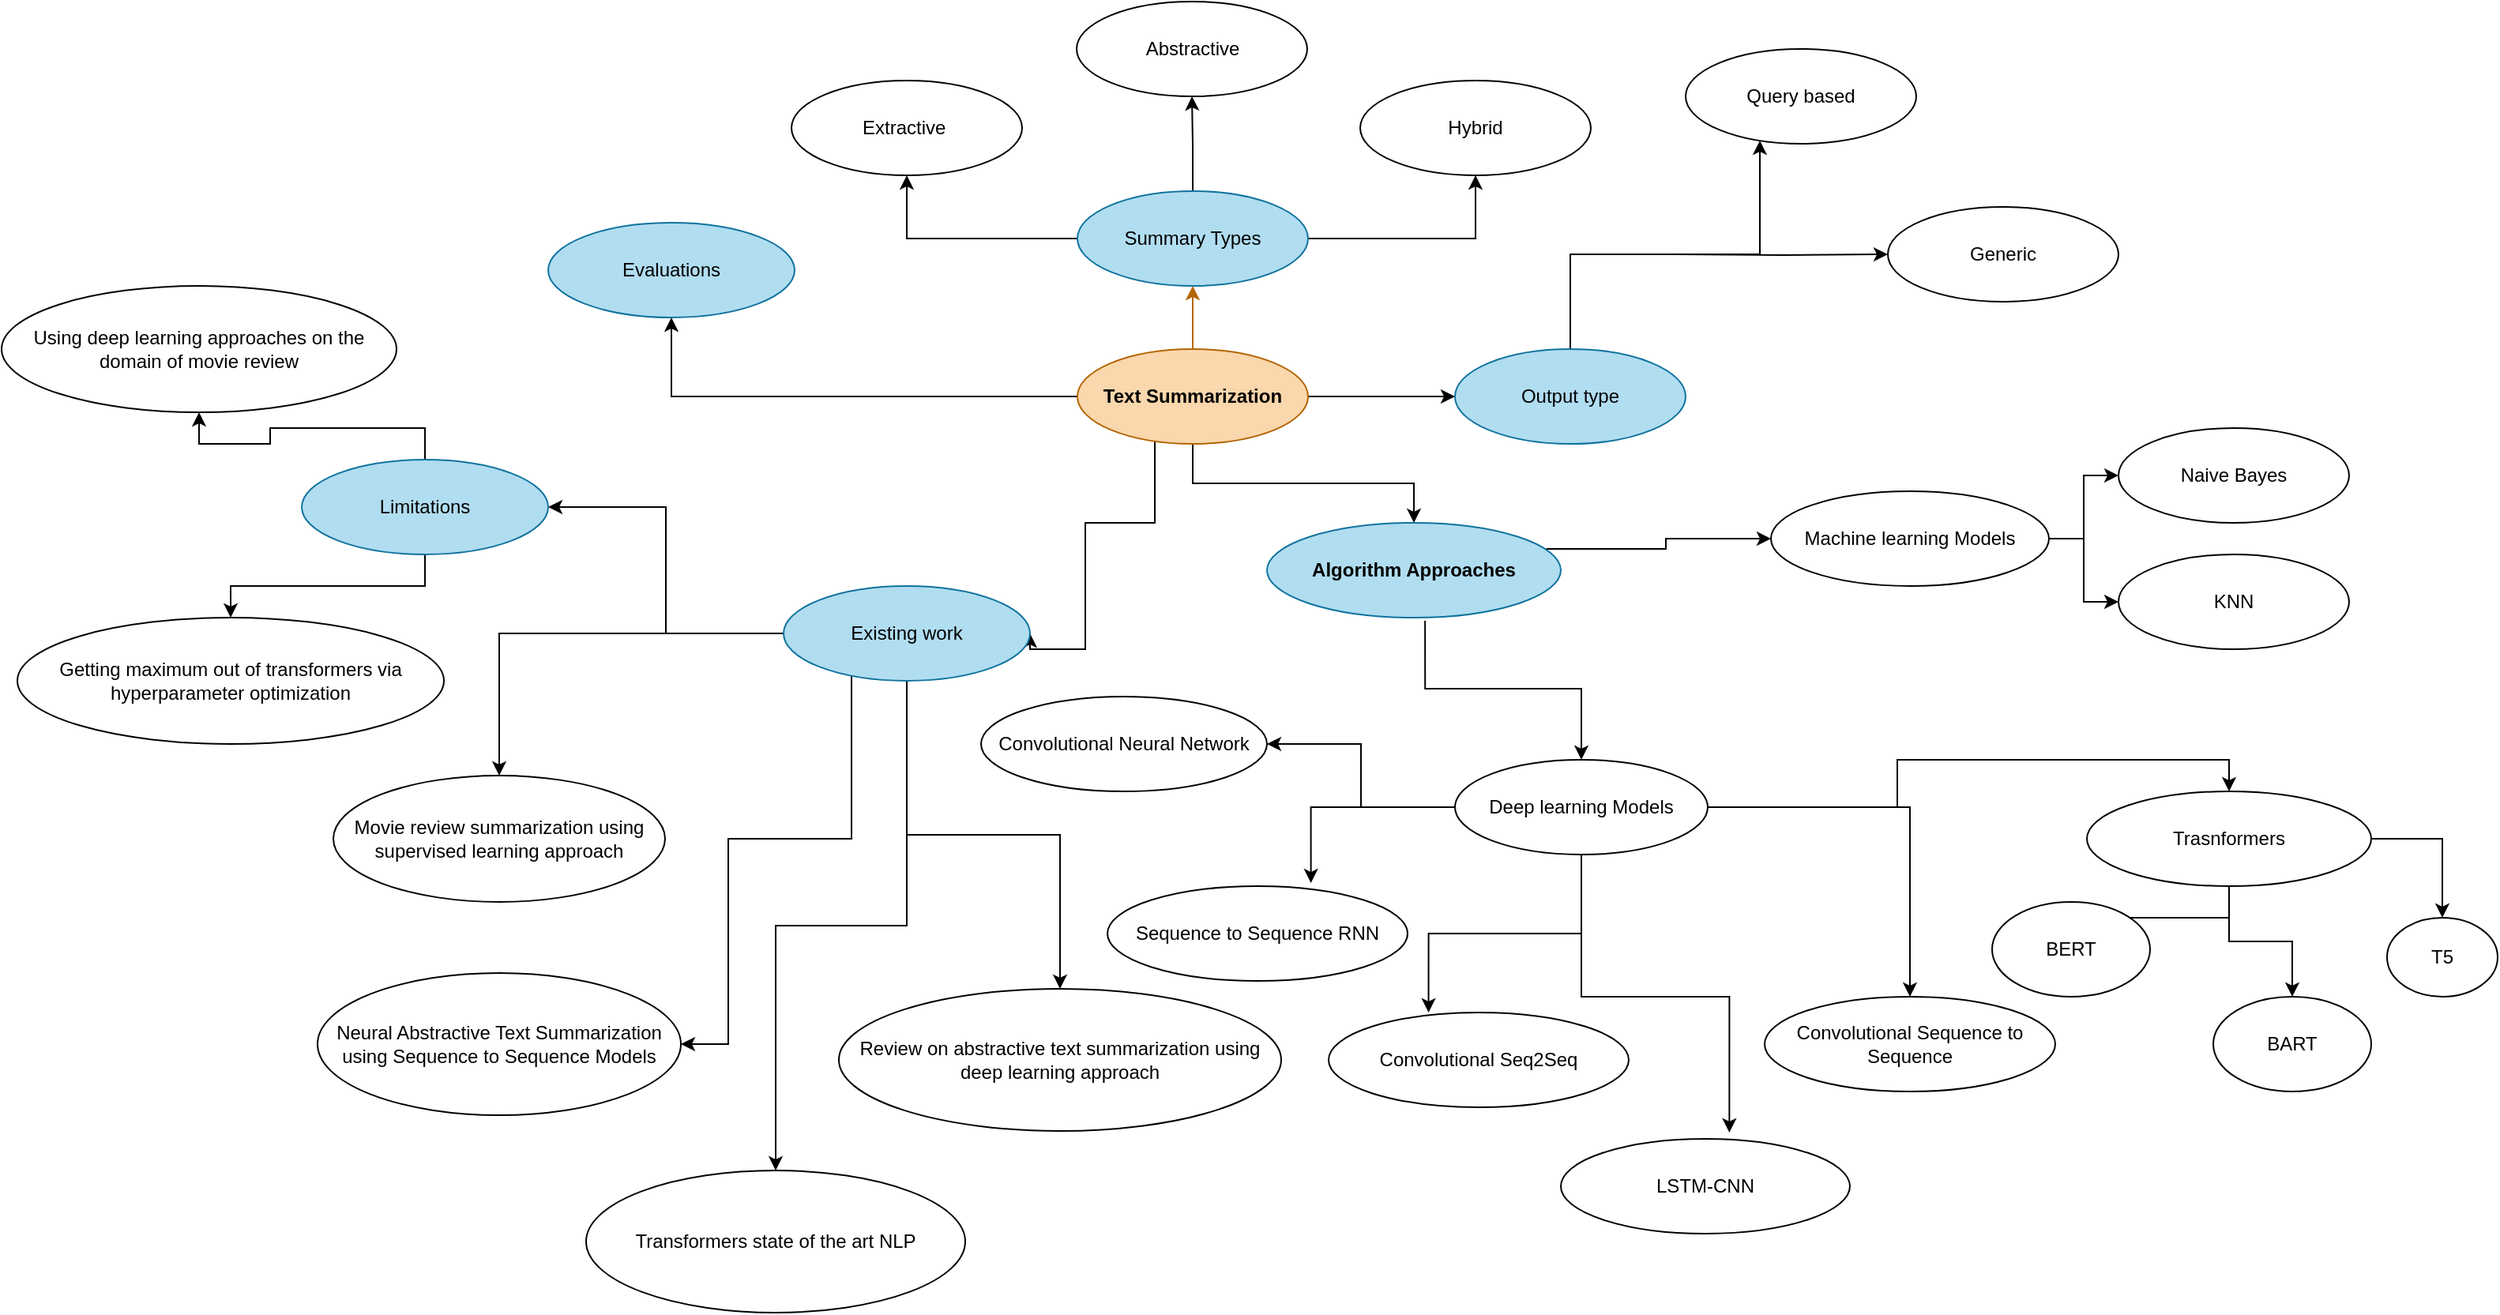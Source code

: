 <mxfile version="20.3.7" type="device"><diagram id="swd04qh2OpnMAah_w6Xu" name="Page-1"><mxGraphModel dx="2500" dy="925" grid="1" gridSize="10" guides="1" tooltips="1" connect="1" arrows="1" fold="1" page="1" pageScale="1" pageWidth="827" pageHeight="1169" math="0" shadow="0"><root><mxCell id="0"/><mxCell id="1" parent="0"/><mxCell id="gtxOZGnumZT67ydmNxfy-9" style="edgeStyle=orthogonalEdgeStyle;rounded=0;orthogonalLoop=1;jettySize=auto;html=1;entryX=0.5;entryY=1;entryDx=0;entryDy=0;fillColor=#fad7ac;strokeColor=#b46504;" parent="1" source="gtxOZGnumZT67ydmNxfy-1" target="gtxOZGnumZT67ydmNxfy-2" edge="1"><mxGeometry relative="1" as="geometry"/></mxCell><mxCell id="gtxOZGnumZT67ydmNxfy-16" style="edgeStyle=orthogonalEdgeStyle;rounded=0;orthogonalLoop=1;jettySize=auto;html=1;entryX=0;entryY=0.5;entryDx=0;entryDy=0;" parent="1" source="gtxOZGnumZT67ydmNxfy-1" target="gtxOZGnumZT67ydmNxfy-10" edge="1"><mxGeometry relative="1" as="geometry"/></mxCell><mxCell id="gtxOZGnumZT67ydmNxfy-19" style="edgeStyle=orthogonalEdgeStyle;rounded=0;orthogonalLoop=1;jettySize=auto;html=1;entryX=0.5;entryY=0;entryDx=0;entryDy=0;" parent="1" source="gtxOZGnumZT67ydmNxfy-1" target="gtxOZGnumZT67ydmNxfy-18" edge="1"><mxGeometry relative="1" as="geometry"/></mxCell><mxCell id="g3t33LtiNob0cnTidL6q-26" style="edgeStyle=orthogonalEdgeStyle;rounded=0;orthogonalLoop=1;jettySize=auto;html=1;entryX=1;entryY=0.5;entryDx=0;entryDy=0;" edge="1" parent="1" source="gtxOZGnumZT67ydmNxfy-1" target="g3t33LtiNob0cnTidL6q-25"><mxGeometry relative="1" as="geometry"><Array as="points"><mxPoint x="390" y="390"/><mxPoint x="346" y="390"/><mxPoint x="346" y="470"/></Array></mxGeometry></mxCell><mxCell id="g3t33LtiNob0cnTidL6q-39" style="edgeStyle=orthogonalEdgeStyle;rounded=0;orthogonalLoop=1;jettySize=auto;html=1;" edge="1" parent="1" source="gtxOZGnumZT67ydmNxfy-1" target="g3t33LtiNob0cnTidL6q-38"><mxGeometry relative="1" as="geometry"/></mxCell><mxCell id="gtxOZGnumZT67ydmNxfy-1" value="&lt;b&gt;Text Summarization&lt;/b&gt;" style="ellipse;whiteSpace=wrap;html=1;fillColor=#fad7ac;strokeColor=#b46504;" parent="1" vertex="1"><mxGeometry x="341" y="280" width="146" height="60" as="geometry"/></mxCell><mxCell id="gtxOZGnumZT67ydmNxfy-6" style="edgeStyle=orthogonalEdgeStyle;rounded=0;orthogonalLoop=1;jettySize=auto;html=1;entryX=0.5;entryY=1;entryDx=0;entryDy=0;" parent="1" source="gtxOZGnumZT67ydmNxfy-2" target="gtxOZGnumZT67ydmNxfy-3" edge="1"><mxGeometry relative="1" as="geometry"/></mxCell><mxCell id="gtxOZGnumZT67ydmNxfy-7" style="edgeStyle=orthogonalEdgeStyle;rounded=0;orthogonalLoop=1;jettySize=auto;html=1;entryX=0.5;entryY=1;entryDx=0;entryDy=0;" parent="1" source="gtxOZGnumZT67ydmNxfy-2" target="gtxOZGnumZT67ydmNxfy-5" edge="1"><mxGeometry relative="1" as="geometry"/></mxCell><mxCell id="gtxOZGnumZT67ydmNxfy-8" style="edgeStyle=orthogonalEdgeStyle;rounded=0;orthogonalLoop=1;jettySize=auto;html=1;entryX=0.5;entryY=1;entryDx=0;entryDy=0;" parent="1" source="gtxOZGnumZT67ydmNxfy-2" target="gtxOZGnumZT67ydmNxfy-4" edge="1"><mxGeometry relative="1" as="geometry"/></mxCell><mxCell id="gtxOZGnumZT67ydmNxfy-2" value="Summary Types" style="ellipse;whiteSpace=wrap;html=1;fillColor=#b1ddf0;strokeColor=#10739e;" parent="1" vertex="1"><mxGeometry x="341" y="180" width="146" height="60" as="geometry"/></mxCell><mxCell id="gtxOZGnumZT67ydmNxfy-3" value="Extractive&amp;nbsp;" style="ellipse;whiteSpace=wrap;html=1;" parent="1" vertex="1"><mxGeometry x="160" y="110" width="146" height="60" as="geometry"/></mxCell><mxCell id="gtxOZGnumZT67ydmNxfy-4" value="Abstractive" style="ellipse;whiteSpace=wrap;html=1;" parent="1" vertex="1"><mxGeometry x="340.5" y="60" width="146" height="60" as="geometry"/></mxCell><mxCell id="gtxOZGnumZT67ydmNxfy-5" value="Hybrid" style="ellipse;whiteSpace=wrap;html=1;" parent="1" vertex="1"><mxGeometry x="520" y="110" width="146" height="60" as="geometry"/></mxCell><mxCell id="gtxOZGnumZT67ydmNxfy-13" style="edgeStyle=orthogonalEdgeStyle;rounded=0;orthogonalLoop=1;jettySize=auto;html=1;" parent="1" source="gtxOZGnumZT67ydmNxfy-10" target="gtxOZGnumZT67ydmNxfy-12" edge="1"><mxGeometry relative="1" as="geometry"><Array as="points"><mxPoint x="653" y="220"/><mxPoint x="773" y="220"/></Array></mxGeometry></mxCell><mxCell id="g3t33LtiNob0cnTidL6q-6" style="edgeStyle=orthogonalEdgeStyle;rounded=0;orthogonalLoop=1;jettySize=auto;html=1;entryX=0;entryY=0.5;entryDx=0;entryDy=0;" edge="1" parent="1" target="gtxOZGnumZT67ydmNxfy-11"><mxGeometry relative="1" as="geometry"><mxPoint x="720" y="220" as="sourcePoint"/></mxGeometry></mxCell><mxCell id="gtxOZGnumZT67ydmNxfy-10" value="Output type" style="ellipse;whiteSpace=wrap;html=1;fillColor=#b1ddf0;strokeColor=#10739e;" parent="1" vertex="1"><mxGeometry x="580" y="280" width="146" height="60" as="geometry"/></mxCell><mxCell id="gtxOZGnumZT67ydmNxfy-11" value="Generic" style="ellipse;whiteSpace=wrap;html=1;" parent="1" vertex="1"><mxGeometry x="854" y="190" width="146" height="60" as="geometry"/></mxCell><mxCell id="gtxOZGnumZT67ydmNxfy-12" value="Query based" style="ellipse;whiteSpace=wrap;html=1;" parent="1" vertex="1"><mxGeometry x="726" y="90" width="146" height="60" as="geometry"/></mxCell><mxCell id="gtxOZGnumZT67ydmNxfy-23" style="edgeStyle=orthogonalEdgeStyle;rounded=0;orthogonalLoop=1;jettySize=auto;html=1;exitX=0.538;exitY=1.033;exitDx=0;exitDy=0;exitPerimeter=0;" parent="1" source="gtxOZGnumZT67ydmNxfy-18" target="gtxOZGnumZT67ydmNxfy-21" edge="1"><mxGeometry relative="1" as="geometry"><mxPoint x="600" y="460" as="sourcePoint"/></mxGeometry></mxCell><mxCell id="gtxOZGnumZT67ydmNxfy-24" style="edgeStyle=orthogonalEdgeStyle;rounded=0;orthogonalLoop=1;jettySize=auto;html=1;exitX=0.95;exitY=0.275;exitDx=0;exitDy=0;entryX=0;entryY=0.5;entryDx=0;entryDy=0;exitPerimeter=0;" parent="1" source="gtxOZGnumZT67ydmNxfy-18" target="gtxOZGnumZT67ydmNxfy-20" edge="1"><mxGeometry relative="1" as="geometry"/></mxCell><mxCell id="gtxOZGnumZT67ydmNxfy-18" value="&lt;b&gt;Algorithm Approaches&lt;/b&gt;" style="ellipse;whiteSpace=wrap;html=1;fillColor=#b1ddf0;strokeColor=#10739e;" parent="1" vertex="1"><mxGeometry x="461" y="390" width="186" height="60" as="geometry"/></mxCell><mxCell id="g3t33LtiNob0cnTidL6q-2" style="edgeStyle=orthogonalEdgeStyle;rounded=0;orthogonalLoop=1;jettySize=auto;html=1;entryX=0;entryY=0.5;entryDx=0;entryDy=0;" edge="1" parent="1" source="gtxOZGnumZT67ydmNxfy-20" target="g3t33LtiNob0cnTidL6q-1"><mxGeometry relative="1" as="geometry"/></mxCell><mxCell id="g3t33LtiNob0cnTidL6q-4" style="edgeStyle=orthogonalEdgeStyle;rounded=0;orthogonalLoop=1;jettySize=auto;html=1;" edge="1" parent="1" source="gtxOZGnumZT67ydmNxfy-20" target="g3t33LtiNob0cnTidL6q-3"><mxGeometry relative="1" as="geometry"/></mxCell><mxCell id="gtxOZGnumZT67ydmNxfy-20" value="Machine learning Models" style="ellipse;whiteSpace=wrap;html=1;" parent="1" vertex="1"><mxGeometry x="780" y="370" width="176" height="60" as="geometry"/></mxCell><mxCell id="g3t33LtiNob0cnTidL6q-14" style="edgeStyle=orthogonalEdgeStyle;rounded=0;orthogonalLoop=1;jettySize=auto;html=1;entryX=1;entryY=0.5;entryDx=0;entryDy=0;" edge="1" parent="1" source="gtxOZGnumZT67ydmNxfy-21" target="g3t33LtiNob0cnTidL6q-7"><mxGeometry relative="1" as="geometry"/></mxCell><mxCell id="g3t33LtiNob0cnTidL6q-15" style="edgeStyle=orthogonalEdgeStyle;rounded=0;orthogonalLoop=1;jettySize=auto;html=1;entryX=0.678;entryY=-0.033;entryDx=0;entryDy=0;entryPerimeter=0;" edge="1" parent="1" source="gtxOZGnumZT67ydmNxfy-21" target="g3t33LtiNob0cnTidL6q-8"><mxGeometry relative="1" as="geometry"/></mxCell><mxCell id="g3t33LtiNob0cnTidL6q-16" style="edgeStyle=orthogonalEdgeStyle;rounded=0;orthogonalLoop=1;jettySize=auto;html=1;entryX=0.333;entryY=0;entryDx=0;entryDy=0;entryPerimeter=0;" edge="1" parent="1" source="gtxOZGnumZT67ydmNxfy-21" target="g3t33LtiNob0cnTidL6q-9"><mxGeometry relative="1" as="geometry"/></mxCell><mxCell id="g3t33LtiNob0cnTidL6q-17" style="edgeStyle=orthogonalEdgeStyle;rounded=0;orthogonalLoop=1;jettySize=auto;html=1;entryX=0.583;entryY=-0.067;entryDx=0;entryDy=0;entryPerimeter=0;" edge="1" parent="1" source="gtxOZGnumZT67ydmNxfy-21" target="g3t33LtiNob0cnTidL6q-10"><mxGeometry relative="1" as="geometry"/></mxCell><mxCell id="g3t33LtiNob0cnTidL6q-18" style="edgeStyle=orthogonalEdgeStyle;rounded=0;orthogonalLoop=1;jettySize=auto;html=1;entryX=0.5;entryY=0;entryDx=0;entryDy=0;" edge="1" parent="1" source="gtxOZGnumZT67ydmNxfy-21" target="g3t33LtiNob0cnTidL6q-11"><mxGeometry relative="1" as="geometry"/></mxCell><mxCell id="g3t33LtiNob0cnTidL6q-19" style="edgeStyle=orthogonalEdgeStyle;rounded=0;orthogonalLoop=1;jettySize=auto;html=1;entryX=0.5;entryY=0;entryDx=0;entryDy=0;" edge="1" parent="1" source="gtxOZGnumZT67ydmNxfy-21" target="g3t33LtiNob0cnTidL6q-12"><mxGeometry relative="1" as="geometry"/></mxCell><mxCell id="gtxOZGnumZT67ydmNxfy-21" value="Deep learning Models" style="ellipse;whiteSpace=wrap;html=1;" parent="1" vertex="1"><mxGeometry x="580" y="540" width="160" height="60" as="geometry"/></mxCell><mxCell id="g3t33LtiNob0cnTidL6q-1" value="Naive Bayes" style="ellipse;whiteSpace=wrap;html=1;" vertex="1" parent="1"><mxGeometry x="1000" y="330" width="146" height="60" as="geometry"/></mxCell><mxCell id="g3t33LtiNob0cnTidL6q-3" value="KNN" style="ellipse;whiteSpace=wrap;html=1;" vertex="1" parent="1"><mxGeometry x="1000" y="410" width="146" height="60" as="geometry"/></mxCell><mxCell id="g3t33LtiNob0cnTidL6q-7" value="Convolutional Neural Network" style="ellipse;whiteSpace=wrap;html=1;" vertex="1" parent="1"><mxGeometry x="280" y="500" width="181" height="60" as="geometry"/></mxCell><mxCell id="g3t33LtiNob0cnTidL6q-8" value="Sequence to Sequence RNN" style="ellipse;whiteSpace=wrap;html=1;" vertex="1" parent="1"><mxGeometry x="360" y="620" width="190" height="60" as="geometry"/></mxCell><mxCell id="g3t33LtiNob0cnTidL6q-9" value="Convolutional Seq2Seq" style="ellipse;whiteSpace=wrap;html=1;" vertex="1" parent="1"><mxGeometry x="500" y="700" width="190" height="60" as="geometry"/></mxCell><mxCell id="g3t33LtiNob0cnTidL6q-10" value="LSTM-CNN" style="ellipse;whiteSpace=wrap;html=1;" vertex="1" parent="1"><mxGeometry x="647" y="780" width="183" height="60" as="geometry"/></mxCell><mxCell id="g3t33LtiNob0cnTidL6q-11" value="Convolutional Sequence to Sequence" style="ellipse;whiteSpace=wrap;html=1;" vertex="1" parent="1"><mxGeometry x="776" y="690" width="184" height="60" as="geometry"/></mxCell><mxCell id="g3t33LtiNob0cnTidL6q-20" style="edgeStyle=orthogonalEdgeStyle;rounded=0;orthogonalLoop=1;jettySize=auto;html=1;" edge="1" parent="1" source="g3t33LtiNob0cnTidL6q-12" target="g3t33LtiNob0cnTidL6q-13"><mxGeometry relative="1" as="geometry"/></mxCell><mxCell id="g3t33LtiNob0cnTidL6q-23" style="edgeStyle=orthogonalEdgeStyle;rounded=0;orthogonalLoop=1;jettySize=auto;html=1;entryX=0.5;entryY=0;entryDx=0;entryDy=0;" edge="1" parent="1" source="g3t33LtiNob0cnTidL6q-12" target="g3t33LtiNob0cnTidL6q-21"><mxGeometry relative="1" as="geometry"/></mxCell><mxCell id="g3t33LtiNob0cnTidL6q-24" style="edgeStyle=orthogonalEdgeStyle;rounded=0;orthogonalLoop=1;jettySize=auto;html=1;entryX=0.5;entryY=0;entryDx=0;entryDy=0;" edge="1" parent="1" source="g3t33LtiNob0cnTidL6q-12" target="g3t33LtiNob0cnTidL6q-22"><mxGeometry relative="1" as="geometry"/></mxCell><mxCell id="g3t33LtiNob0cnTidL6q-12" value="Trasnformers" style="ellipse;whiteSpace=wrap;html=1;" vertex="1" parent="1"><mxGeometry x="980" y="560" width="180" height="60" as="geometry"/></mxCell><mxCell id="g3t33LtiNob0cnTidL6q-13" value="BERT" style="ellipse;whiteSpace=wrap;html=1;" vertex="1" parent="1"><mxGeometry x="920" y="630" width="100" height="60" as="geometry"/></mxCell><mxCell id="g3t33LtiNob0cnTidL6q-21" value="BART" style="ellipse;whiteSpace=wrap;html=1;" vertex="1" parent="1"><mxGeometry x="1060" y="690" width="100" height="60" as="geometry"/></mxCell><mxCell id="g3t33LtiNob0cnTidL6q-22" value="T5" style="ellipse;whiteSpace=wrap;html=1;" vertex="1" parent="1"><mxGeometry x="1170" y="640" width="70" height="50" as="geometry"/></mxCell><mxCell id="g3t33LtiNob0cnTidL6q-28" style="edgeStyle=orthogonalEdgeStyle;rounded=0;orthogonalLoop=1;jettySize=auto;html=1;entryX=0.5;entryY=0;entryDx=0;entryDy=0;" edge="1" parent="1" source="g3t33LtiNob0cnTidL6q-25" target="g3t33LtiNob0cnTidL6q-27"><mxGeometry relative="1" as="geometry"/></mxCell><mxCell id="g3t33LtiNob0cnTidL6q-30" style="edgeStyle=orthogonalEdgeStyle;rounded=0;orthogonalLoop=1;jettySize=auto;html=1;" edge="1" parent="1" source="g3t33LtiNob0cnTidL6q-25" target="g3t33LtiNob0cnTidL6q-29"><mxGeometry relative="1" as="geometry"><Array as="points"><mxPoint x="198" y="590"/><mxPoint x="120" y="590"/></Array></mxGeometry></mxCell><mxCell id="g3t33LtiNob0cnTidL6q-32" style="edgeStyle=orthogonalEdgeStyle;rounded=0;orthogonalLoop=1;jettySize=auto;html=1;entryX=0.5;entryY=0;entryDx=0;entryDy=0;" edge="1" parent="1" source="g3t33LtiNob0cnTidL6q-25" target="g3t33LtiNob0cnTidL6q-31"><mxGeometry relative="1" as="geometry"/></mxCell><mxCell id="g3t33LtiNob0cnTidL6q-35" style="edgeStyle=orthogonalEdgeStyle;rounded=0;orthogonalLoop=1;jettySize=auto;html=1;" edge="1" parent="1" source="g3t33LtiNob0cnTidL6q-25" target="g3t33LtiNob0cnTidL6q-33"><mxGeometry relative="1" as="geometry"/></mxCell><mxCell id="g3t33LtiNob0cnTidL6q-42" style="edgeStyle=orthogonalEdgeStyle;rounded=0;orthogonalLoop=1;jettySize=auto;html=1;entryX=1;entryY=0.5;entryDx=0;entryDy=0;" edge="1" parent="1" source="g3t33LtiNob0cnTidL6q-25" target="g3t33LtiNob0cnTidL6q-36"><mxGeometry relative="1" as="geometry"/></mxCell><mxCell id="g3t33LtiNob0cnTidL6q-25" value="&lt;span style=&quot;font-weight: normal;&quot;&gt;Existing work&lt;/span&gt;" style="ellipse;whiteSpace=wrap;html=1;fillColor=#b1ddf0;strokeColor=#10739e;fontStyle=1" vertex="1" parent="1"><mxGeometry x="155" y="430" width="156" height="60" as="geometry"/></mxCell><mxCell id="g3t33LtiNob0cnTidL6q-27" value="Movie review summarization using supervised learning approach" style="ellipse;whiteSpace=wrap;html=1;" vertex="1" parent="1"><mxGeometry x="-130" y="550" width="210" height="80" as="geometry"/></mxCell><mxCell id="g3t33LtiNob0cnTidL6q-29" value="Neural Abstractive Text Summarization using Sequence to Sequence Models" style="ellipse;whiteSpace=wrap;html=1;" vertex="1" parent="1"><mxGeometry x="-140" y="675" width="230" height="90" as="geometry"/></mxCell><mxCell id="g3t33LtiNob0cnTidL6q-31" value="&lt;span style=&quot;font-weight: normal;&quot;&gt;Review on abstractive text summarization using deep learning approach&lt;/span&gt;" style="ellipse;whiteSpace=wrap;html=1;fontStyle=1" vertex="1" parent="1"><mxGeometry x="190" y="685" width="280" height="90" as="geometry"/></mxCell><mxCell id="g3t33LtiNob0cnTidL6q-33" value="Transformers state of the art NLP" style="ellipse;whiteSpace=wrap;html=1;" vertex="1" parent="1"><mxGeometry x="30" y="800" width="240" height="90" as="geometry"/></mxCell><mxCell id="g3t33LtiNob0cnTidL6q-44" style="edgeStyle=orthogonalEdgeStyle;rounded=0;orthogonalLoop=1;jettySize=auto;html=1;entryX=0.5;entryY=1;entryDx=0;entryDy=0;" edge="1" parent="1" source="g3t33LtiNob0cnTidL6q-36" target="g3t33LtiNob0cnTidL6q-43"><mxGeometry relative="1" as="geometry"/></mxCell><mxCell id="g3t33LtiNob0cnTidL6q-46" style="edgeStyle=orthogonalEdgeStyle;rounded=0;orthogonalLoop=1;jettySize=auto;html=1;entryX=0.5;entryY=0;entryDx=0;entryDy=0;" edge="1" parent="1" source="g3t33LtiNob0cnTidL6q-36" target="g3t33LtiNob0cnTidL6q-45"><mxGeometry relative="1" as="geometry"><mxPoint x="-220" y="420" as="targetPoint"/></mxGeometry></mxCell><mxCell id="g3t33LtiNob0cnTidL6q-36" value="Limitations" style="ellipse;whiteSpace=wrap;html=1;fillColor=#b1ddf0;strokeColor=#10739e;" vertex="1" parent="1"><mxGeometry x="-150" y="350" width="156" height="60" as="geometry"/></mxCell><mxCell id="g3t33LtiNob0cnTidL6q-38" value="Evaluations" style="ellipse;whiteSpace=wrap;html=1;fillColor=#b1ddf0;strokeColor=#10739e;" vertex="1" parent="1"><mxGeometry x="6" y="200" width="156" height="60" as="geometry"/></mxCell><mxCell id="g3t33LtiNob0cnTidL6q-43" value="Using deep learning approaches on the domain of movie review" style="ellipse;whiteSpace=wrap;html=1;" vertex="1" parent="1"><mxGeometry x="-340" y="240" width="250" height="80" as="geometry"/></mxCell><mxCell id="g3t33LtiNob0cnTidL6q-45" value="Getting maximum out of transformers via hyperparameter optimization" style="ellipse;whiteSpace=wrap;html=1;" vertex="1" parent="1"><mxGeometry x="-330" y="450" width="270" height="80" as="geometry"/></mxCell></root></mxGraphModel></diagram></mxfile>